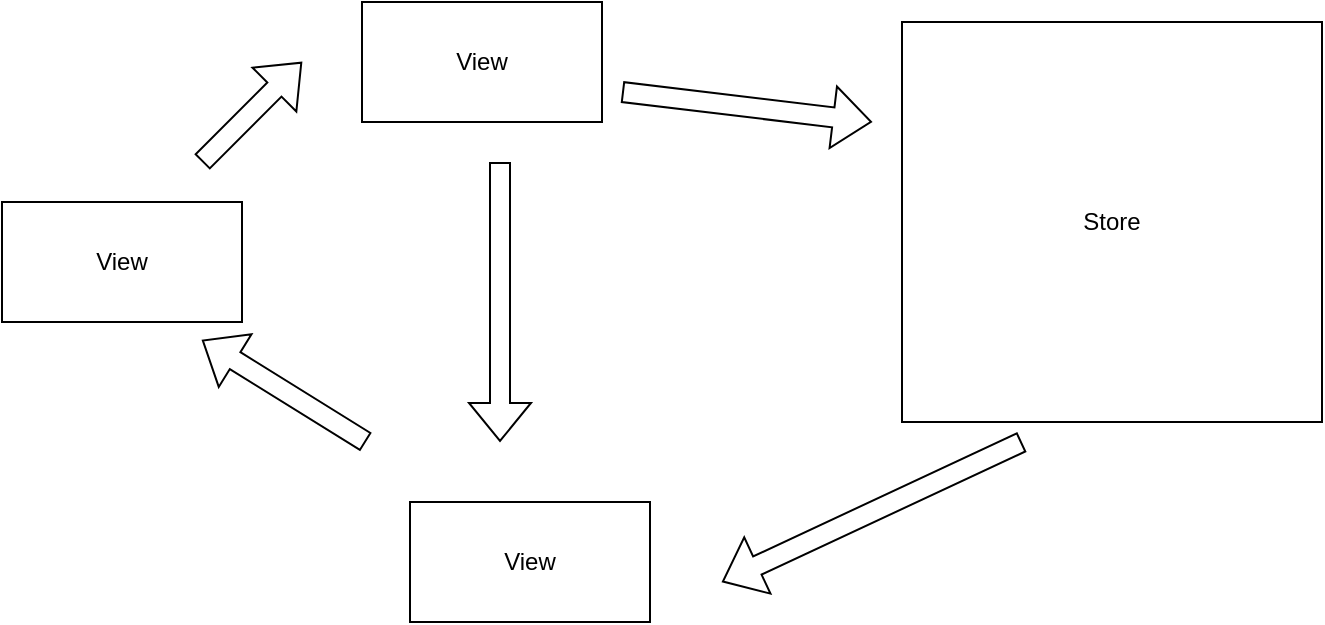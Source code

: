 <mxfile version="24.2.5" type="github">
  <diagram name="第 1 页" id="uMn2lwZqYWW9F4s-D9Pt">
    <mxGraphModel dx="1221" dy="759" grid="1" gridSize="10" guides="1" tooltips="1" connect="1" arrows="1" fold="1" page="1" pageScale="1" pageWidth="827" pageHeight="1169" math="0" shadow="0">
      <root>
        <mxCell id="0" />
        <mxCell id="1" parent="0" />
        <mxCell id="W2ZjWYLbjisGLVfqBuM_-1" value="View" style="rounded=0;whiteSpace=wrap;html=1;" vertex="1" parent="1">
          <mxGeometry x="354" y="400" width="120" height="60" as="geometry" />
        </mxCell>
        <mxCell id="W2ZjWYLbjisGLVfqBuM_-3" value="" style="shape=flexArrow;endArrow=classic;html=1;rounded=0;" edge="1" parent="1">
          <mxGeometry width="50" height="50" relative="1" as="geometry">
            <mxPoint x="332" y="370" as="sourcePoint" />
            <mxPoint x="250" y="319" as="targetPoint" />
          </mxGeometry>
        </mxCell>
        <mxCell id="W2ZjWYLbjisGLVfqBuM_-4" value="View" style="rounded=0;whiteSpace=wrap;html=1;" vertex="1" parent="1">
          <mxGeometry x="150" y="250" width="120" height="60" as="geometry" />
        </mxCell>
        <mxCell id="W2ZjWYLbjisGLVfqBuM_-5" value="" style="shape=flexArrow;endArrow=classic;html=1;rounded=0;" edge="1" parent="1">
          <mxGeometry width="50" height="50" relative="1" as="geometry">
            <mxPoint x="250" y="230" as="sourcePoint" />
            <mxPoint x="300" y="180" as="targetPoint" />
          </mxGeometry>
        </mxCell>
        <mxCell id="W2ZjWYLbjisGLVfqBuM_-6" value="View" style="rounded=0;whiteSpace=wrap;html=1;" vertex="1" parent="1">
          <mxGeometry x="330" y="150" width="120" height="60" as="geometry" />
        </mxCell>
        <mxCell id="W2ZjWYLbjisGLVfqBuM_-7" value="Store" style="rounded=0;whiteSpace=wrap;html=1;" vertex="1" parent="1">
          <mxGeometry x="600" y="160" width="210" height="200" as="geometry" />
        </mxCell>
        <mxCell id="W2ZjWYLbjisGLVfqBuM_-8" value="" style="shape=flexArrow;endArrow=classic;html=1;rounded=0;" edge="1" parent="1">
          <mxGeometry width="50" height="50" relative="1" as="geometry">
            <mxPoint x="660" y="370" as="sourcePoint" />
            <mxPoint x="510" y="440" as="targetPoint" />
          </mxGeometry>
        </mxCell>
        <mxCell id="W2ZjWYLbjisGLVfqBuM_-9" value="" style="shape=flexArrow;endArrow=classic;html=1;rounded=0;" edge="1" parent="1">
          <mxGeometry width="50" height="50" relative="1" as="geometry">
            <mxPoint x="460" y="195" as="sourcePoint" />
            <mxPoint x="585" y="210" as="targetPoint" />
          </mxGeometry>
        </mxCell>
        <mxCell id="W2ZjWYLbjisGLVfqBuM_-10" value="" style="shape=flexArrow;endArrow=classic;html=1;rounded=0;" edge="1" parent="1">
          <mxGeometry width="50" height="50" relative="1" as="geometry">
            <mxPoint x="399" y="230" as="sourcePoint" />
            <mxPoint x="399" y="370" as="targetPoint" />
          </mxGeometry>
        </mxCell>
      </root>
    </mxGraphModel>
  </diagram>
</mxfile>
